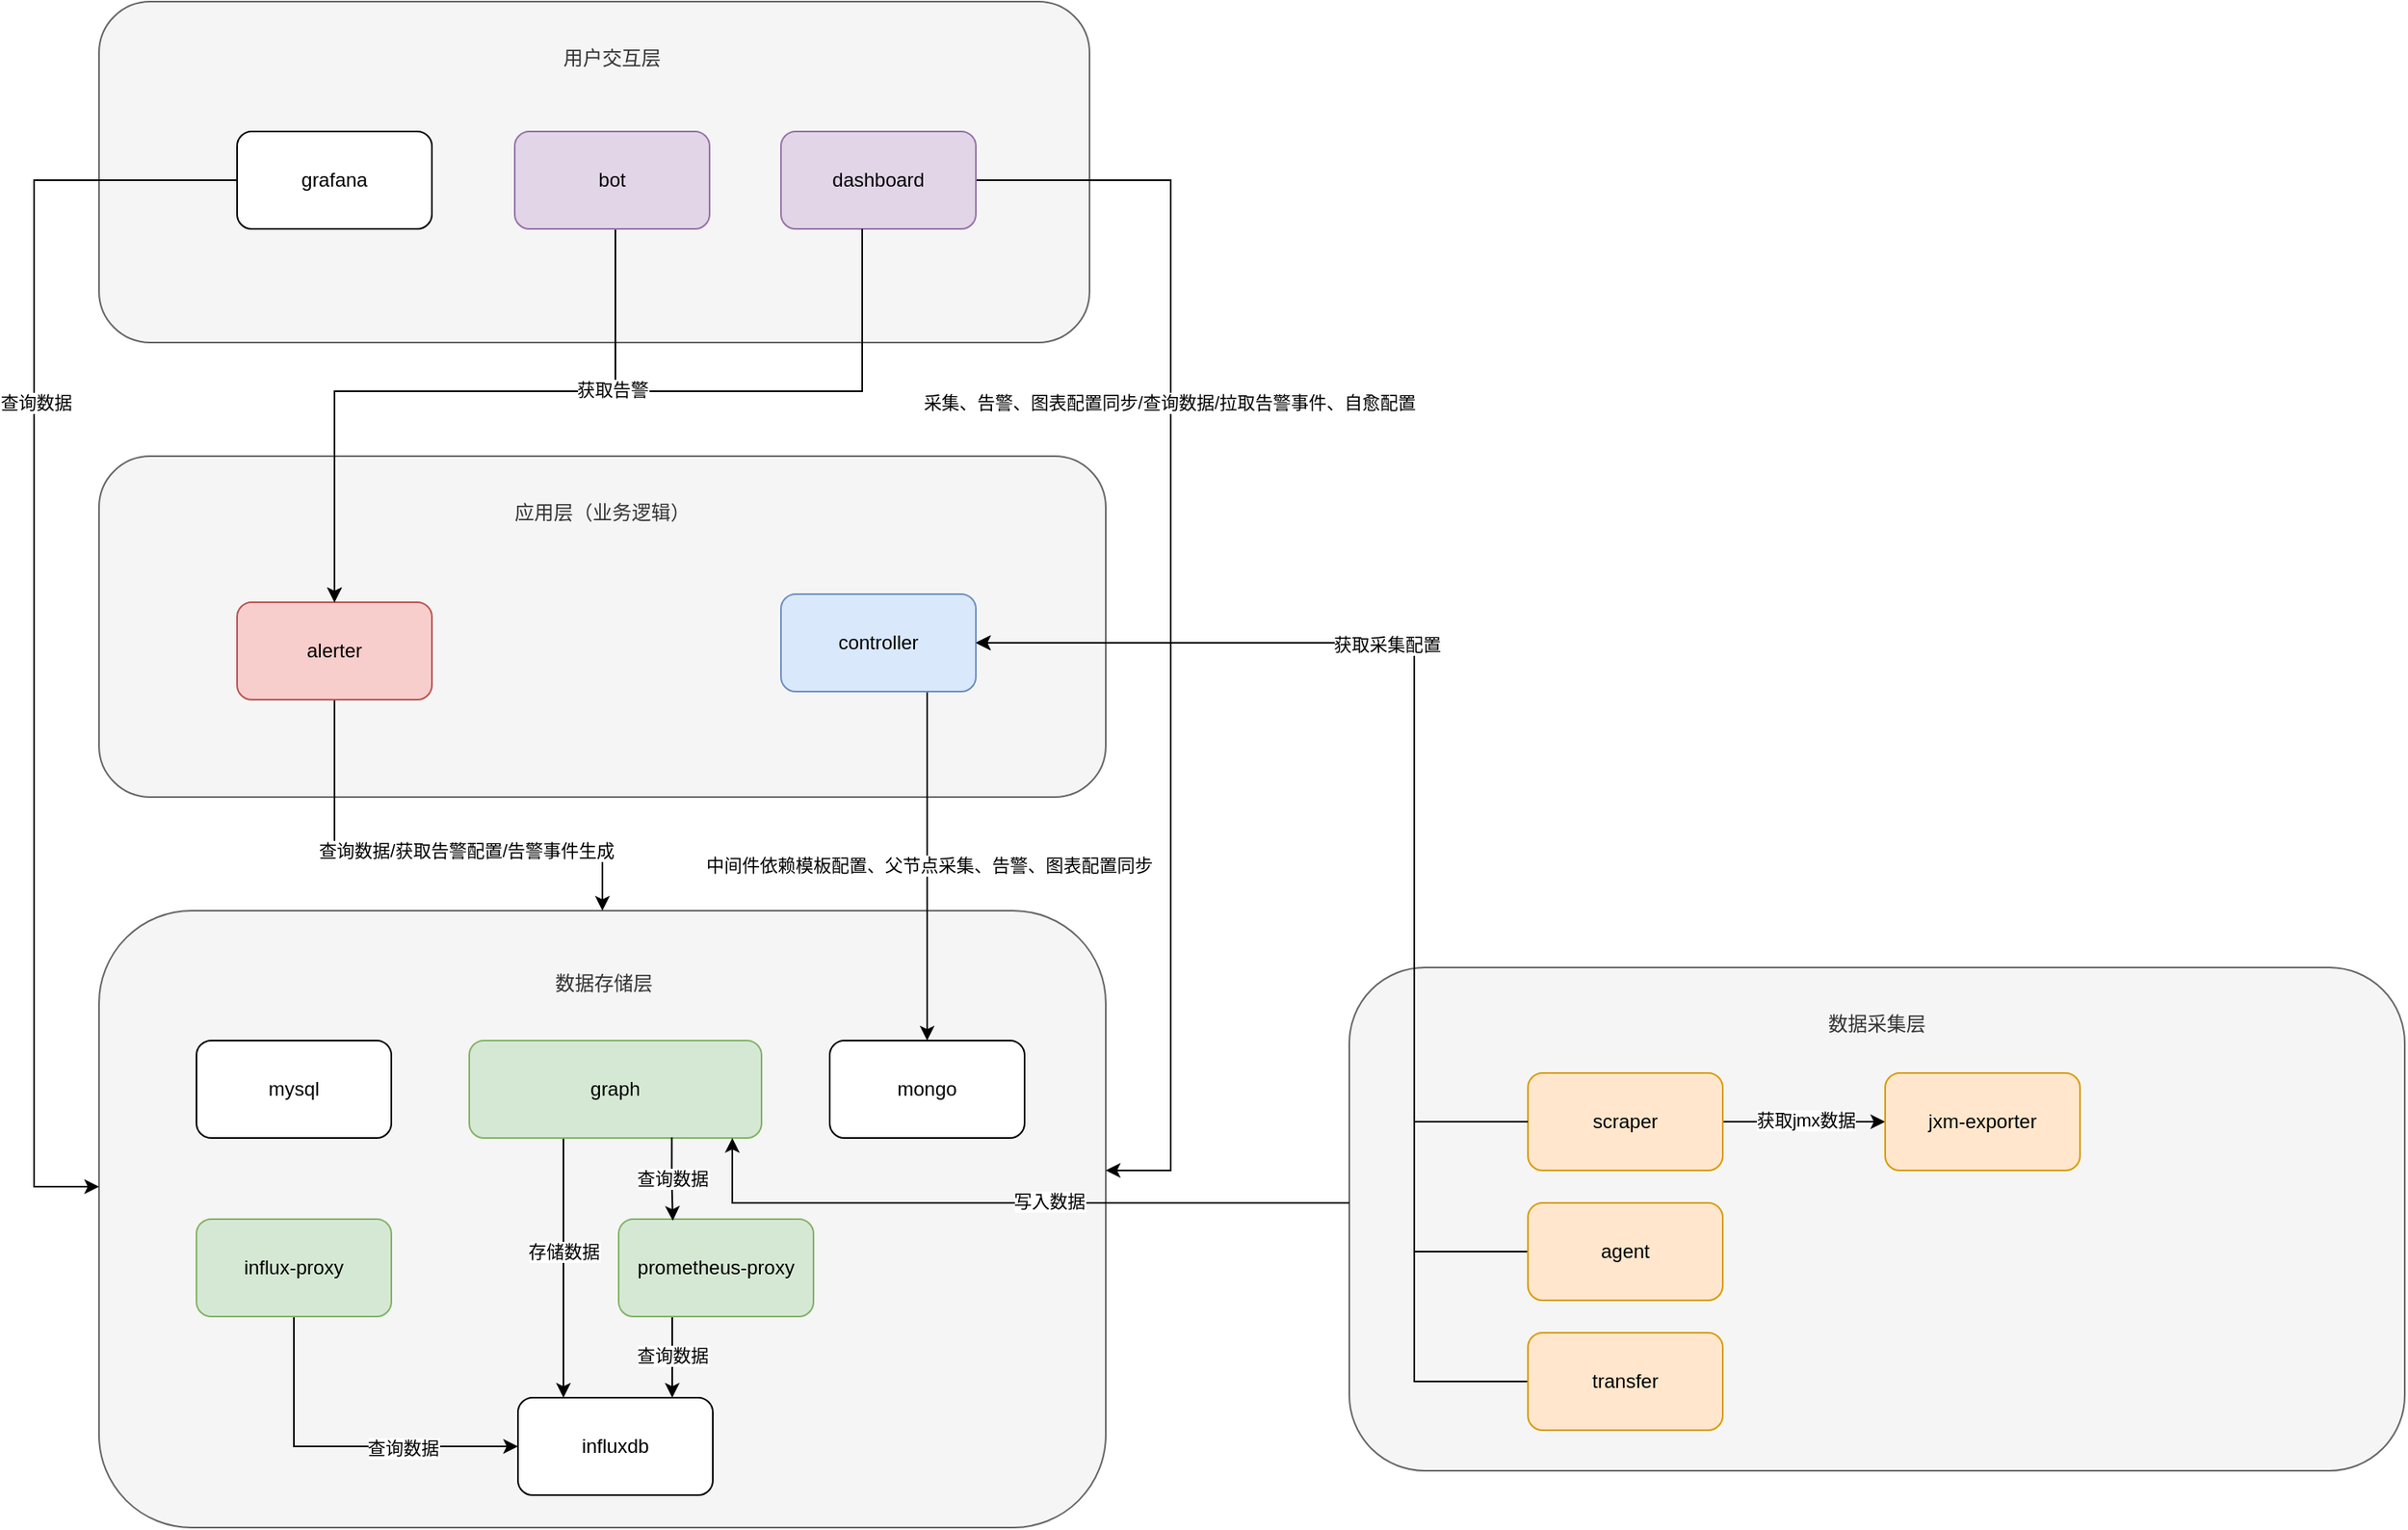 <mxfile version="27.1.4">
  <diagram name="第 1 页" id="fY5CujeRPEhwM3bfNNjF">
    <mxGraphModel dx="2082" dy="1138" grid="1" gridSize="10" guides="1" tooltips="1" connect="1" arrows="1" fold="1" page="1" pageScale="1" pageWidth="827" pageHeight="1169" math="0" shadow="0">
      <root>
        <mxCell id="0" />
        <mxCell id="1" parent="0" />
        <mxCell id="2rTzAIaTju17xesEqHSP-2" value="" style="rounded=1;whiteSpace=wrap;html=1;fillColor=#f5f5f5;fontColor=#333333;strokeColor=#666666;" parent="1" vertex="1">
          <mxGeometry x="890" y="625" width="650" height="310" as="geometry" />
        </mxCell>
        <mxCell id="2rTzAIaTju17xesEqHSP-1" value="" style="rounded=1;whiteSpace=wrap;html=1;fillColor=#f5f5f5;fontColor=#333333;strokeColor=#666666;" parent="1" vertex="1">
          <mxGeometry x="120" y="590" width="620" height="380" as="geometry" />
        </mxCell>
        <mxCell id="ItZwud2vc75NwTR2prj7-14" value="" style="rounded=1;whiteSpace=wrap;html=1;fillColor=#f5f5f5;fontColor=#333333;strokeColor=#666666;" parent="1" vertex="1">
          <mxGeometry x="120" y="310" width="620" height="210" as="geometry" />
        </mxCell>
        <mxCell id="2rTzAIaTju17xesEqHSP-6" value="" style="edgeStyle=orthogonalEdgeStyle;rounded=0;orthogonalLoop=1;jettySize=auto;html=1;" parent="1" source="ItZwud2vc75NwTR2prj7-2" target="2rTzAIaTju17xesEqHSP-5" edge="1">
          <mxGeometry relative="1" as="geometry">
            <Array as="points">
              <mxPoint x="406" y="780" />
              <mxPoint x="406" y="780" />
            </Array>
          </mxGeometry>
        </mxCell>
        <mxCell id="2rTzAIaTju17xesEqHSP-9" value="存储数据" style="edgeLabel;html=1;align=center;verticalAlign=middle;resizable=0;points=[];" parent="2rTzAIaTju17xesEqHSP-6" vertex="1" connectable="0">
          <mxGeometry x="-0.133" relative="1" as="geometry">
            <mxPoint as="offset" />
          </mxGeometry>
        </mxCell>
        <mxCell id="ItZwud2vc75NwTR2prj7-2" value="graph" style="rounded=1;whiteSpace=wrap;html=1;fillColor=#d5e8d4;strokeColor=#82b366;" parent="1" vertex="1">
          <mxGeometry x="348" y="670" width="180" height="60" as="geometry" />
        </mxCell>
        <mxCell id="ItZwud2vc75NwTR2prj7-9" value="" style="edgeStyle=orthogonalEdgeStyle;rounded=0;orthogonalLoop=1;jettySize=auto;html=1;" parent="1" source="ItZwud2vc75NwTR2prj7-3" target="ItZwud2vc75NwTR2prj7-8" edge="1">
          <mxGeometry relative="1" as="geometry" />
        </mxCell>
        <mxCell id="2rTzAIaTju17xesEqHSP-32" value="获取jmx数据" style="edgeLabel;html=1;align=center;verticalAlign=middle;resizable=0;points=[];" parent="ItZwud2vc75NwTR2prj7-9" vertex="1" connectable="0">
          <mxGeometry x="0.017" y="1" relative="1" as="geometry">
            <mxPoint as="offset" />
          </mxGeometry>
        </mxCell>
        <mxCell id="ItZwud2vc75NwTR2prj7-3" value="scraper" style="rounded=1;whiteSpace=wrap;html=1;fillColor=#ffe6cc;strokeColor=#d79b00;" parent="1" vertex="1">
          <mxGeometry x="1000" y="690" width="120" height="60" as="geometry" />
        </mxCell>
        <mxCell id="2rTzAIaTju17xesEqHSP-30" style="edgeStyle=orthogonalEdgeStyle;rounded=0;orthogonalLoop=1;jettySize=auto;html=1;entryX=1;entryY=0.5;entryDx=0;entryDy=0;" parent="1" source="ItZwud2vc75NwTR2prj7-4" target="ItZwud2vc75NwTR2prj7-7" edge="1">
          <mxGeometry relative="1" as="geometry">
            <Array as="points">
              <mxPoint x="930" y="800" />
              <mxPoint x="930" y="425" />
            </Array>
          </mxGeometry>
        </mxCell>
        <mxCell id="ItZwud2vc75NwTR2prj7-4" value="agent" style="rounded=1;whiteSpace=wrap;html=1;fillColor=#ffe6cc;strokeColor=#d79b00;" parent="1" vertex="1">
          <mxGeometry x="1000" y="770" width="120" height="60" as="geometry" />
        </mxCell>
        <mxCell id="2rTzAIaTju17xesEqHSP-31" style="edgeStyle=orthogonalEdgeStyle;rounded=0;orthogonalLoop=1;jettySize=auto;html=1;entryX=1;entryY=0.5;entryDx=0;entryDy=0;" parent="1" source="ItZwud2vc75NwTR2prj7-5" target="ItZwud2vc75NwTR2prj7-7" edge="1">
          <mxGeometry relative="1" as="geometry">
            <Array as="points">
              <mxPoint x="930" y="880" />
              <mxPoint x="930" y="425" />
            </Array>
          </mxGeometry>
        </mxCell>
        <mxCell id="ItZwud2vc75NwTR2prj7-5" value="transfer" style="rounded=1;whiteSpace=wrap;html=1;fillColor=#ffe6cc;strokeColor=#d79b00;" parent="1" vertex="1">
          <mxGeometry x="1000" y="850" width="120" height="60" as="geometry" />
        </mxCell>
        <mxCell id="2rTzAIaTju17xesEqHSP-22" style="edgeStyle=orthogonalEdgeStyle;rounded=0;orthogonalLoop=1;jettySize=auto;html=1;" parent="1" source="ItZwud2vc75NwTR2prj7-6" target="2rTzAIaTju17xesEqHSP-1" edge="1">
          <mxGeometry relative="1" as="geometry">
            <Array as="points">
              <mxPoint x="265" y="550" />
              <mxPoint x="430" y="550" />
            </Array>
          </mxGeometry>
        </mxCell>
        <mxCell id="2rTzAIaTju17xesEqHSP-23" value="查询数据/获取告警配置/告警事件生成" style="edgeLabel;html=1;align=center;verticalAlign=middle;resizable=0;points=[];" parent="2rTzAIaTju17xesEqHSP-22" vertex="1" connectable="0">
          <mxGeometry x="0.159" y="-3" relative="1" as="geometry">
            <mxPoint as="offset" />
          </mxGeometry>
        </mxCell>
        <mxCell id="ItZwud2vc75NwTR2prj7-6" value="alerter" style="rounded=1;whiteSpace=wrap;html=1;fillColor=#f8cecc;strokeColor=#b85450;" parent="1" vertex="1">
          <mxGeometry x="205" y="400" width="120" height="60" as="geometry" />
        </mxCell>
        <mxCell id="2rTzAIaTju17xesEqHSP-17" style="edgeStyle=orthogonalEdgeStyle;rounded=0;orthogonalLoop=1;jettySize=auto;html=1;entryX=0.5;entryY=0;entryDx=0;entryDy=0;" parent="1" source="ItZwud2vc75NwTR2prj7-7" target="2rTzAIaTju17xesEqHSP-16" edge="1">
          <mxGeometry relative="1" as="geometry">
            <Array as="points">
              <mxPoint x="630" y="500" />
              <mxPoint x="630" y="500" />
            </Array>
          </mxGeometry>
        </mxCell>
        <mxCell id="2rTzAIaTju17xesEqHSP-18" value="中间件依赖模板配置、父节点采集、告警、图表配置同步" style="edgeLabel;html=1;align=center;verticalAlign=middle;resizable=0;points=[];" parent="2rTzAIaTju17xesEqHSP-17" vertex="1" connectable="0">
          <mxGeometry x="-0.009" y="1" relative="1" as="geometry">
            <mxPoint as="offset" />
          </mxGeometry>
        </mxCell>
        <mxCell id="ItZwud2vc75NwTR2prj7-7" value="controller" style="rounded=1;whiteSpace=wrap;html=1;fillColor=#dae8fc;strokeColor=#6c8ebf;" parent="1" vertex="1">
          <mxGeometry x="540" y="395" width="120" height="60" as="geometry" />
        </mxCell>
        <mxCell id="ItZwud2vc75NwTR2prj7-8" value="jxm-exporter" style="rounded=1;whiteSpace=wrap;html=1;fillColor=#ffe6cc;strokeColor=#d79b00;" parent="1" vertex="1">
          <mxGeometry x="1220" y="690" width="120" height="60" as="geometry" />
        </mxCell>
        <mxCell id="ItZwud2vc75NwTR2prj7-15" value="&lt;span style=&quot;color: rgb(51, 51, 51);&quot;&gt;应用层（业务逻辑）&lt;/span&gt;" style="text;html=1;align=center;verticalAlign=middle;whiteSpace=wrap;rounded=0;" parent="1" vertex="1">
          <mxGeometry x="358" y="330" width="144" height="30" as="geometry" />
        </mxCell>
        <mxCell id="ItZwud2vc75NwTR2prj7-16" value="" style="rounded=1;whiteSpace=wrap;html=1;fillColor=#f5f5f5;fontColor=#333333;strokeColor=#666666;" parent="1" vertex="1">
          <mxGeometry x="120" y="30" width="610" height="210" as="geometry" />
        </mxCell>
        <mxCell id="2rTzAIaTju17xesEqHSP-34" style="edgeStyle=orthogonalEdgeStyle;rounded=0;orthogonalLoop=1;jettySize=auto;html=1;" parent="1" source="ItZwud2vc75NwTR2prj7-17" edge="1">
          <mxGeometry relative="1" as="geometry">
            <Array as="points">
              <mxPoint x="780" y="140" />
              <mxPoint x="780" y="750" />
            </Array>
            <mxPoint x="740" y="750" as="targetPoint" />
          </mxGeometry>
        </mxCell>
        <mxCell id="2rTzAIaTju17xesEqHSP-35" value="采集、告警、图表配置同步/查询数据/拉取告警事件、自愈配置" style="edgeLabel;html=1;align=center;verticalAlign=middle;resizable=0;points=[];" parent="2rTzAIaTju17xesEqHSP-34" vertex="1" connectable="0">
          <mxGeometry x="-0.333" y="-1" relative="1" as="geometry">
            <mxPoint as="offset" />
          </mxGeometry>
        </mxCell>
        <mxCell id="ItZwud2vc75NwTR2prj7-17" value="dashboard" style="rounded=1;whiteSpace=wrap;html=1;fillColor=#e1d5e7;strokeColor=#9673a6;" parent="1" vertex="1">
          <mxGeometry x="540" y="110" width="120" height="60" as="geometry" />
        </mxCell>
        <mxCell id="2rTzAIaTju17xesEqHSP-26" style="edgeStyle=orthogonalEdgeStyle;rounded=0;orthogonalLoop=1;jettySize=auto;html=1;" parent="1" source="ItZwud2vc75NwTR2prj7-18" edge="1">
          <mxGeometry relative="1" as="geometry">
            <mxPoint x="120" y="760" as="targetPoint" />
            <Array as="points">
              <mxPoint x="80" y="140" />
              <mxPoint x="80" y="760" />
            </Array>
          </mxGeometry>
        </mxCell>
        <mxCell id="2rTzAIaTju17xesEqHSP-36" value="查询数据" style="edgeLabel;html=1;align=center;verticalAlign=middle;resizable=0;points=[];" parent="2rTzAIaTju17xesEqHSP-26" vertex="1" connectable="0">
          <mxGeometry x="-0.334" y="1" relative="1" as="geometry">
            <mxPoint as="offset" />
          </mxGeometry>
        </mxCell>
        <mxCell id="ItZwud2vc75NwTR2prj7-18" value="grafana" style="rounded=1;whiteSpace=wrap;html=1;" parent="1" vertex="1">
          <mxGeometry x="205" y="110" width="120" height="60" as="geometry" />
        </mxCell>
        <mxCell id="2rTzAIaTju17xesEqHSP-3" value="&lt;span style=&quot;color: rgb(51, 51, 51);&quot;&gt;数据存储层&lt;/span&gt;" style="text;html=1;align=center;verticalAlign=middle;whiteSpace=wrap;rounded=0;" parent="1" vertex="1">
          <mxGeometry x="359" y="620" width="144" height="30" as="geometry" />
        </mxCell>
        <mxCell id="2rTzAIaTju17xesEqHSP-4" value="&lt;span style=&quot;color: rgb(51, 51, 51);&quot;&gt;用户交互层&lt;/span&gt;" style="text;html=1;align=center;verticalAlign=middle;whiteSpace=wrap;rounded=0;" parent="1" vertex="1">
          <mxGeometry x="364" y="50" width="144" height="30" as="geometry" />
        </mxCell>
        <mxCell id="2rTzAIaTju17xesEqHSP-5" value="influxdb" style="rounded=1;whiteSpace=wrap;html=1;" parent="1" vertex="1">
          <mxGeometry x="378" y="890" width="120" height="60" as="geometry" />
        </mxCell>
        <mxCell id="2rTzAIaTju17xesEqHSP-11" value="&lt;span style=&quot;color: rgb(51, 51, 51);&quot;&gt;数据采集层&lt;/span&gt;" style="text;html=1;align=center;verticalAlign=middle;whiteSpace=wrap;rounded=0;" parent="1" vertex="1">
          <mxGeometry x="1143" y="645" width="144" height="30" as="geometry" />
        </mxCell>
        <mxCell id="2rTzAIaTju17xesEqHSP-16" value="mongo" style="rounded=1;whiteSpace=wrap;html=1;" parent="1" vertex="1">
          <mxGeometry x="570" y="670" width="120" height="60" as="geometry" />
        </mxCell>
        <mxCell id="2rTzAIaTju17xesEqHSP-20" style="edgeStyle=orthogonalEdgeStyle;rounded=0;orthogonalLoop=1;jettySize=auto;html=1;entryX=1;entryY=0.5;entryDx=0;entryDy=0;exitX=0;exitY=0.5;exitDx=0;exitDy=0;" parent="1" source="ItZwud2vc75NwTR2prj7-3" target="ItZwud2vc75NwTR2prj7-7" edge="1">
          <mxGeometry relative="1" as="geometry">
            <mxPoint x="930" y="590" as="sourcePoint" />
            <Array as="points">
              <mxPoint x="930" y="720" />
              <mxPoint x="930" y="425" />
            </Array>
          </mxGeometry>
        </mxCell>
        <mxCell id="2rTzAIaTju17xesEqHSP-21" value="获取采集配置" style="edgeLabel;html=1;align=center;verticalAlign=middle;resizable=0;points=[];" parent="2rTzAIaTju17xesEqHSP-20" vertex="1" connectable="0">
          <mxGeometry x="0.204" y="1" relative="1" as="geometry">
            <mxPoint as="offset" />
          </mxGeometry>
        </mxCell>
        <mxCell id="2rTzAIaTju17xesEqHSP-33" value="mysql" style="rounded=1;whiteSpace=wrap;html=1;" parent="1" vertex="1">
          <mxGeometry x="180" y="670" width="120" height="60" as="geometry" />
        </mxCell>
        <mxCell id="2rTzAIaTju17xesEqHSP-40" value="" style="edgeStyle=orthogonalEdgeStyle;rounded=0;orthogonalLoop=1;jettySize=auto;html=1;" parent="1" source="2rTzAIaTju17xesEqHSP-39" target="2rTzAIaTju17xesEqHSP-5" edge="1">
          <mxGeometry relative="1" as="geometry">
            <Array as="points">
              <mxPoint x="240" y="920" />
            </Array>
          </mxGeometry>
        </mxCell>
        <mxCell id="2rTzAIaTju17xesEqHSP-46" value="查询数据" style="edgeLabel;html=1;align=center;verticalAlign=middle;resizable=0;points=[];" parent="2rTzAIaTju17xesEqHSP-40" vertex="1" connectable="0">
          <mxGeometry x="0.347" y="-1" relative="1" as="geometry">
            <mxPoint as="offset" />
          </mxGeometry>
        </mxCell>
        <mxCell id="2rTzAIaTju17xesEqHSP-48" style="edgeStyle=orthogonalEdgeStyle;rounded=0;orthogonalLoop=1;jettySize=auto;html=1;entryX=0.5;entryY=0;entryDx=0;entryDy=0;" parent="1" source="2rTzAIaTju17xesEqHSP-47" target="ItZwud2vc75NwTR2prj7-6" edge="1">
          <mxGeometry relative="1" as="geometry">
            <Array as="points">
              <mxPoint x="438" y="270" />
              <mxPoint x="265" y="270" />
            </Array>
          </mxGeometry>
        </mxCell>
        <mxCell id="2rTzAIaTju17xesEqHSP-39" value="influx-proxy" style="rounded=1;whiteSpace=wrap;html=1;fillColor=#d5e8d4;strokeColor=#82b366;" parent="1" vertex="1">
          <mxGeometry x="180" y="780" width="120" height="60" as="geometry" />
        </mxCell>
        <mxCell id="2rTzAIaTju17xesEqHSP-44" value="查询数据" style="edgeStyle=orthogonalEdgeStyle;rounded=0;orthogonalLoop=1;jettySize=auto;html=1;exitX=0.25;exitY=1;exitDx=0;exitDy=0;" parent="1" source="2rTzAIaTju17xesEqHSP-42" target="2rTzAIaTju17xesEqHSP-5" edge="1">
          <mxGeometry relative="1" as="geometry">
            <Array as="points">
              <mxPoint x="473" y="840" />
            </Array>
          </mxGeometry>
        </mxCell>
        <mxCell id="2rTzAIaTju17xesEqHSP-42" value="prometheus-proxy" style="rounded=1;whiteSpace=wrap;html=1;fillColor=#d5e8d4;strokeColor=#82b366;" parent="1" vertex="1">
          <mxGeometry x="440" y="780" width="120" height="60" as="geometry" />
        </mxCell>
        <mxCell id="2rTzAIaTju17xesEqHSP-43" value="查询数据" style="edgeStyle=orthogonalEdgeStyle;rounded=0;orthogonalLoop=1;jettySize=auto;html=1;exitX=0.693;exitY=0.993;exitDx=0;exitDy=0;entryX=0.278;entryY=0.016;entryDx=0;entryDy=0;entryPerimeter=0;exitPerimeter=0;" parent="1" source="ItZwud2vc75NwTR2prj7-2" target="2rTzAIaTju17xesEqHSP-42" edge="1">
          <mxGeometry relative="1" as="geometry">
            <Array as="points">
              <mxPoint x="473" y="755" />
              <mxPoint x="473" y="755" />
            </Array>
          </mxGeometry>
        </mxCell>
        <mxCell id="2rTzAIaTju17xesEqHSP-47" value="bot" style="rounded=1;whiteSpace=wrap;html=1;fillColor=#e1d5e7;strokeColor=#9673a6;" parent="1" vertex="1">
          <mxGeometry x="376" y="110" width="120" height="60" as="geometry" />
        </mxCell>
        <mxCell id="2rTzAIaTju17xesEqHSP-13" style="edgeStyle=orthogonalEdgeStyle;rounded=0;orthogonalLoop=1;jettySize=auto;html=1;entryX=0.5;entryY=0;entryDx=0;entryDy=0;" parent="1" source="ItZwud2vc75NwTR2prj7-17" target="ItZwud2vc75NwTR2prj7-6" edge="1">
          <mxGeometry relative="1" as="geometry">
            <Array as="points">
              <mxPoint x="590" y="270" />
              <mxPoint x="265" y="270" />
            </Array>
          </mxGeometry>
        </mxCell>
        <mxCell id="2rTzAIaTju17xesEqHSP-14" value="获取告警" style="edgeLabel;html=1;align=center;verticalAlign=middle;resizable=0;points=[];" parent="2rTzAIaTju17xesEqHSP-13" vertex="1" connectable="0">
          <mxGeometry x="-0.082" y="-1" relative="1" as="geometry">
            <mxPoint as="offset" />
          </mxGeometry>
        </mxCell>
        <mxCell id="2rTzAIaTju17xesEqHSP-37" style="edgeStyle=orthogonalEdgeStyle;rounded=0;orthogonalLoop=1;jettySize=auto;html=1;" parent="1" source="2rTzAIaTju17xesEqHSP-2" target="ItZwud2vc75NwTR2prj7-2" edge="1">
          <mxGeometry relative="1" as="geometry">
            <Array as="points">
              <mxPoint x="510" y="770" />
            </Array>
          </mxGeometry>
        </mxCell>
        <mxCell id="2rTzAIaTju17xesEqHSP-38" value="写入数据" style="edgeLabel;html=1;align=center;verticalAlign=middle;resizable=0;points=[];" parent="2rTzAIaTju17xesEqHSP-37" vertex="1" connectable="0">
          <mxGeometry x="-0.118" y="-1" relative="1" as="geometry">
            <mxPoint as="offset" />
          </mxGeometry>
        </mxCell>
      </root>
    </mxGraphModel>
  </diagram>
</mxfile>
